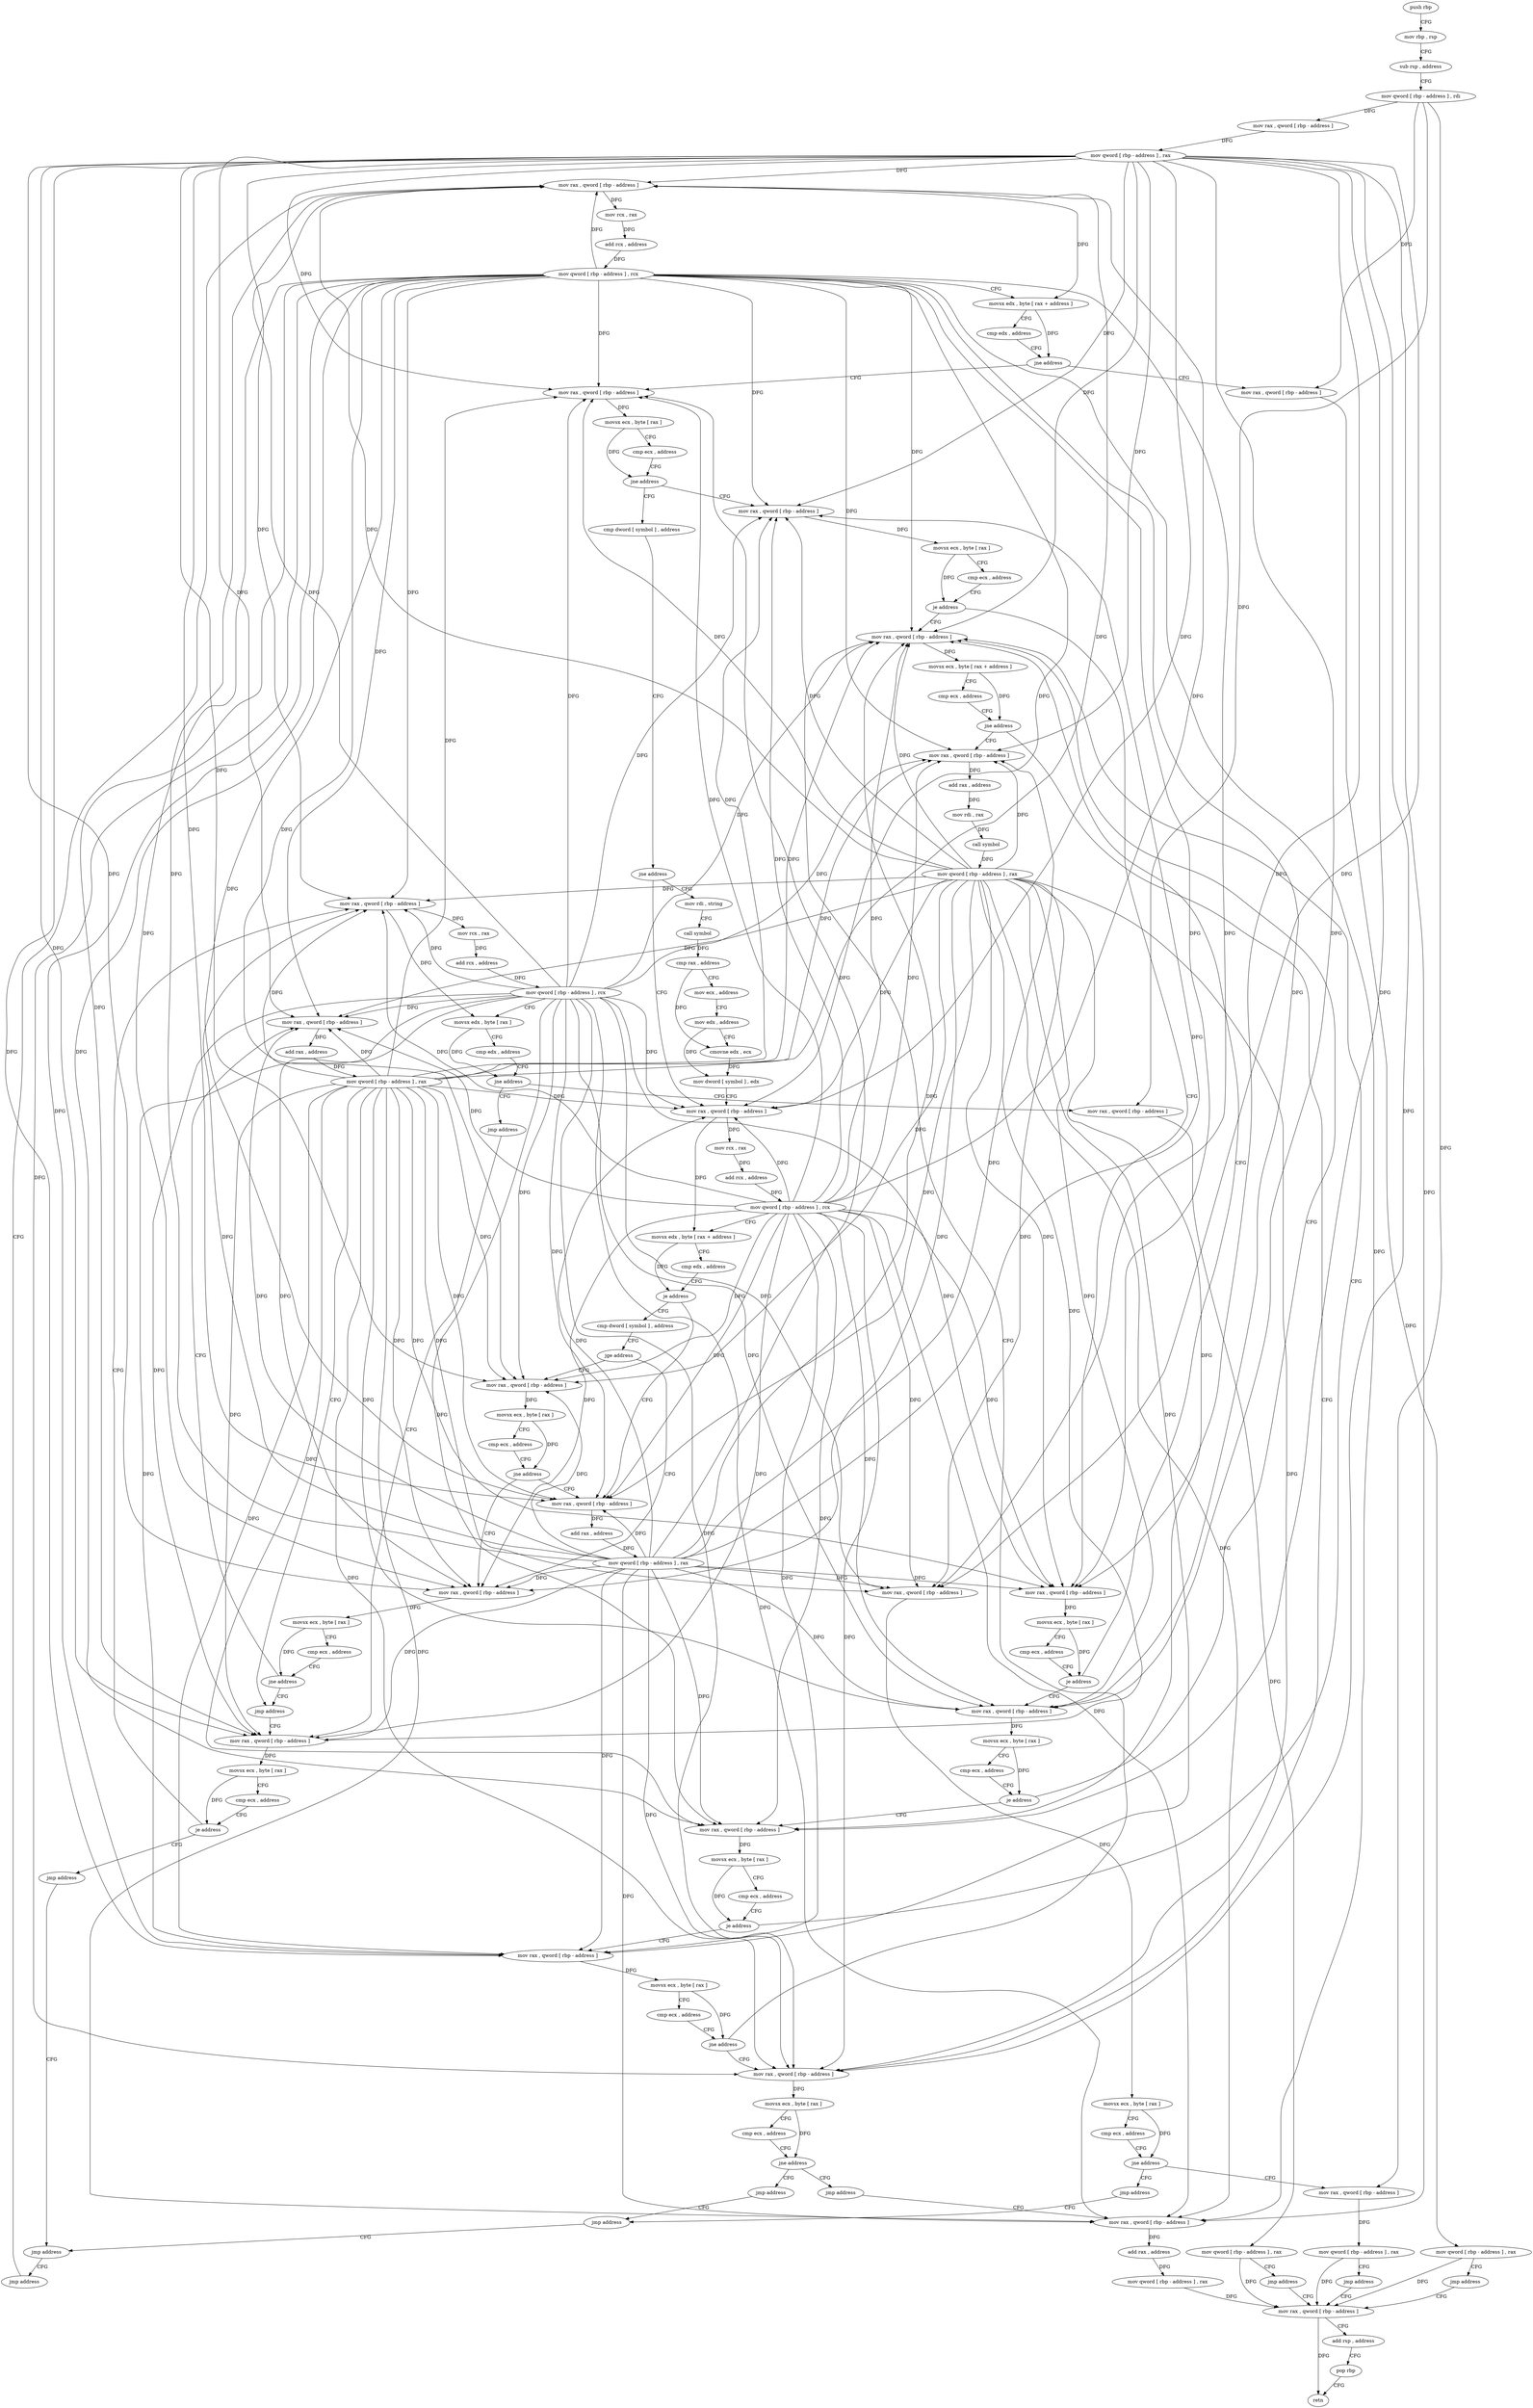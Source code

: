 digraph "func" {
"4629312" [label = "push rbp" ]
"4629313" [label = "mov rbp , rsp" ]
"4629316" [label = "sub rsp , address" ]
"4629320" [label = "mov qword [ rbp - address ] , rdi" ]
"4629324" [label = "mov rax , qword [ rbp - address ]" ]
"4629328" [label = "mov qword [ rbp - address ] , rax" ]
"4629332" [label = "mov rax , qword [ rbp - address ]" ]
"4629376" [label = "mov rax , qword [ rbp - address ]" ]
"4629380" [label = "movsx ecx , byte [ rax ]" ]
"4629383" [label = "cmp ecx , address" ]
"4629386" [label = "jne address" ]
"4629624" [label = "mov rax , qword [ rbp - address ]" ]
"4629392" [label = "cmp dword [ symbol ] , address" ]
"4629363" [label = "mov rax , qword [ rbp - address ]" ]
"4629367" [label = "mov qword [ rbp - address ] , rax" ]
"4629371" [label = "jmp address" ]
"4629832" [label = "mov rax , qword [ rbp - address ]" ]
"4629628" [label = "movsx ecx , byte [ rax ]" ]
"4629631" [label = "cmp ecx , address" ]
"4629634" [label = "je address" ]
"4629704" [label = "mov rax , qword [ rbp - address ]" ]
"4629640" [label = "mov rax , qword [ rbp - address ]" ]
"4629400" [label = "jne address" ]
"4629445" [label = "mov rax , qword [ rbp - address ]" ]
"4629406" [label = "mov rdi , string" ]
"4629836" [label = "add rsp , address" ]
"4629840" [label = "pop rbp" ]
"4629841" [label = "retn" ]
"4629708" [label = "movsx ecx , byte [ rax + address ]" ]
"4629712" [label = "cmp ecx , address" ]
"4629715" [label = "jne address" ]
"4629777" [label = "mov rax , qword [ rbp - address ]" ]
"4629721" [label = "mov rax , qword [ rbp - address ]" ]
"4629644" [label = "movsx ecx , byte [ rax ]" ]
"4629647" [label = "cmp ecx , address" ]
"4629650" [label = "je address" ]
"4629656" [label = "mov rax , qword [ rbp - address ]" ]
"4629449" [label = "mov rcx , rax" ]
"4629452" [label = "add rcx , address" ]
"4629459" [label = "mov qword [ rbp - address ] , rcx" ]
"4629463" [label = "movsx edx , byte [ rax + address ]" ]
"4629467" [label = "cmp edx , address" ]
"4629470" [label = "je address" ]
"4629506" [label = "mov rax , qword [ rbp - address ]" ]
"4629476" [label = "cmp dword [ symbol ] , address" ]
"4629416" [label = "call symbol" ]
"4629421" [label = "cmp rax , address" ]
"4629425" [label = "mov ecx , address" ]
"4629430" [label = "mov edx , address" ]
"4629435" [label = "cmovne edx , ecx" ]
"4629438" [label = "mov dword [ symbol ] , edx" ]
"4629781" [label = "movsx ecx , byte [ rax ]" ]
"4629784" [label = "cmp ecx , address" ]
"4629787" [label = "jne address" ]
"4629798" [label = "jmp address" ]
"4629793" [label = "jmp address" ]
"4629725" [label = "add rax , address" ]
"4629731" [label = "mov rdi , rax" ]
"4629734" [label = "call symbol" ]
"4629739" [label = "mov qword [ rbp - address ] , rax" ]
"4629743" [label = "mov rax , qword [ rbp - address ]" ]
"4629747" [label = "movsx ecx , byte [ rax ]" ]
"4629750" [label = "cmp ecx , address" ]
"4629753" [label = "jne address" ]
"4629772" [label = "jmp address" ]
"4629759" [label = "mov rax , qword [ rbp - address ]" ]
"4629660" [label = "movsx ecx , byte [ rax ]" ]
"4629663" [label = "cmp ecx , address" ]
"4629666" [label = "je address" ]
"4629672" [label = "mov rax , qword [ rbp - address ]" ]
"4629510" [label = "add rax , address" ]
"4629516" [label = "mov qword [ rbp - address ] , rax" ]
"4629520" [label = "mov rax , qword [ rbp - address ]" ]
"4629484" [label = "jge address" ]
"4629490" [label = "mov rax , qword [ rbp - address ]" ]
"4629803" [label = "jmp address" ]
"4629818" [label = "mov rax , qword [ rbp - address ]" ]
"4629763" [label = "mov qword [ rbp - address ] , rax" ]
"4629767" [label = "jmp address" ]
"4629676" [label = "movsx ecx , byte [ rax ]" ]
"4629679" [label = "cmp ecx , address" ]
"4629682" [label = "je address" ]
"4629688" [label = "mov rax , qword [ rbp - address ]" ]
"4629550" [label = "jmp address" ]
"4629555" [label = "mov rax , qword [ rbp - address ]" ]
"4629536" [label = "mov rax , qword [ rbp - address ]" ]
"4629540" [label = "add rax , address" ]
"4629546" [label = "mov qword [ rbp - address ] , rax" ]
"4629524" [label = "movsx ecx , byte [ rax ]" ]
"4629527" [label = "cmp ecx , address" ]
"4629530" [label = "jne address" ]
"4629494" [label = "movsx ecx , byte [ rax ]" ]
"4629497" [label = "cmp ecx , address" ]
"4629500" [label = "jne address" ]
"4629808" [label = "jmp address" ]
"4629822" [label = "add rax , address" ]
"4629828" [label = "mov qword [ rbp - address ] , rax" ]
"4629692" [label = "movsx ecx , byte [ rax ]" ]
"4629695" [label = "cmp ecx , address" ]
"4629698" [label = "jne address" ]
"4629559" [label = "movsx ecx , byte [ rax ]" ]
"4629562" [label = "cmp ecx , address" ]
"4629565" [label = "je address" ]
"4629619" [label = "jmp address" ]
"4629571" [label = "mov rax , qword [ rbp - address ]" ]
"4629813" [label = "jmp address" ]
"4629575" [label = "mov rcx , rax" ]
"4629578" [label = "add rcx , address" ]
"4629585" [label = "mov qword [ rbp - address ] , rcx" ]
"4629589" [label = "movsx edx , byte [ rax ]" ]
"4629592" [label = "cmp edx , address" ]
"4629595" [label = "jne address" ]
"4629614" [label = "jmp address" ]
"4629601" [label = "mov rax , qword [ rbp - address ]" ]
"4629605" [label = "mov qword [ rbp - address ] , rax" ]
"4629609" [label = "jmp address" ]
"4629336" [label = "mov rcx , rax" ]
"4629339" [label = "add rcx , address" ]
"4629346" [label = "mov qword [ rbp - address ] , rcx" ]
"4629350" [label = "movsx edx , byte [ rax + address ]" ]
"4629354" [label = "cmp edx , address" ]
"4629357" [label = "jne address" ]
"4629312" -> "4629313" [ label = "CFG" ]
"4629313" -> "4629316" [ label = "CFG" ]
"4629316" -> "4629320" [ label = "CFG" ]
"4629320" -> "4629324" [ label = "DFG" ]
"4629320" -> "4629363" [ label = "DFG" ]
"4629320" -> "4629759" [ label = "DFG" ]
"4629320" -> "4629601" [ label = "DFG" ]
"4629324" -> "4629328" [ label = "DFG" ]
"4629328" -> "4629332" [ label = "DFG" ]
"4629328" -> "4629376" [ label = "DFG" ]
"4629328" -> "4629624" [ label = "DFG" ]
"4629328" -> "4629704" [ label = "DFG" ]
"4629328" -> "4629640" [ label = "DFG" ]
"4629328" -> "4629445" [ label = "DFG" ]
"4629328" -> "4629777" [ label = "DFG" ]
"4629328" -> "4629721" [ label = "DFG" ]
"4629328" -> "4629743" [ label = "DFG" ]
"4629328" -> "4629656" [ label = "DFG" ]
"4629328" -> "4629506" [ label = "DFG" ]
"4629328" -> "4629672" [ label = "DFG" ]
"4629328" -> "4629520" [ label = "DFG" ]
"4629328" -> "4629490" [ label = "DFG" ]
"4629328" -> "4629818" [ label = "DFG" ]
"4629328" -> "4629688" [ label = "DFG" ]
"4629328" -> "4629536" [ label = "DFG" ]
"4629328" -> "4629555" [ label = "DFG" ]
"4629328" -> "4629571" [ label = "DFG" ]
"4629332" -> "4629336" [ label = "DFG" ]
"4629332" -> "4629350" [ label = "DFG" ]
"4629376" -> "4629380" [ label = "DFG" ]
"4629380" -> "4629383" [ label = "CFG" ]
"4629380" -> "4629386" [ label = "DFG" ]
"4629383" -> "4629386" [ label = "CFG" ]
"4629386" -> "4629624" [ label = "CFG" ]
"4629386" -> "4629392" [ label = "CFG" ]
"4629624" -> "4629628" [ label = "DFG" ]
"4629392" -> "4629400" [ label = "CFG" ]
"4629363" -> "4629367" [ label = "DFG" ]
"4629367" -> "4629371" [ label = "CFG" ]
"4629367" -> "4629832" [ label = "DFG" ]
"4629371" -> "4629832" [ label = "CFG" ]
"4629832" -> "4629836" [ label = "CFG" ]
"4629832" -> "4629841" [ label = "DFG" ]
"4629628" -> "4629631" [ label = "CFG" ]
"4629628" -> "4629634" [ label = "DFG" ]
"4629631" -> "4629634" [ label = "CFG" ]
"4629634" -> "4629704" [ label = "CFG" ]
"4629634" -> "4629640" [ label = "CFG" ]
"4629704" -> "4629708" [ label = "DFG" ]
"4629640" -> "4629644" [ label = "DFG" ]
"4629400" -> "4629445" [ label = "CFG" ]
"4629400" -> "4629406" [ label = "CFG" ]
"4629445" -> "4629449" [ label = "DFG" ]
"4629445" -> "4629463" [ label = "DFG" ]
"4629406" -> "4629416" [ label = "CFG" ]
"4629836" -> "4629840" [ label = "CFG" ]
"4629840" -> "4629841" [ label = "CFG" ]
"4629708" -> "4629712" [ label = "CFG" ]
"4629708" -> "4629715" [ label = "DFG" ]
"4629712" -> "4629715" [ label = "CFG" ]
"4629715" -> "4629777" [ label = "CFG" ]
"4629715" -> "4629721" [ label = "CFG" ]
"4629777" -> "4629781" [ label = "DFG" ]
"4629721" -> "4629725" [ label = "DFG" ]
"4629644" -> "4629647" [ label = "CFG" ]
"4629644" -> "4629650" [ label = "DFG" ]
"4629647" -> "4629650" [ label = "CFG" ]
"4629650" -> "4629704" [ label = "CFG" ]
"4629650" -> "4629656" [ label = "CFG" ]
"4629656" -> "4629660" [ label = "DFG" ]
"4629449" -> "4629452" [ label = "DFG" ]
"4629452" -> "4629459" [ label = "DFG" ]
"4629459" -> "4629463" [ label = "CFG" ]
"4629459" -> "4629332" [ label = "DFG" ]
"4629459" -> "4629376" [ label = "DFG" ]
"4629459" -> "4629624" [ label = "DFG" ]
"4629459" -> "4629704" [ label = "DFG" ]
"4629459" -> "4629640" [ label = "DFG" ]
"4629459" -> "4629445" [ label = "DFG" ]
"4629459" -> "4629777" [ label = "DFG" ]
"4629459" -> "4629721" [ label = "DFG" ]
"4629459" -> "4629743" [ label = "DFG" ]
"4629459" -> "4629656" [ label = "DFG" ]
"4629459" -> "4629506" [ label = "DFG" ]
"4629459" -> "4629672" [ label = "DFG" ]
"4629459" -> "4629520" [ label = "DFG" ]
"4629459" -> "4629490" [ label = "DFG" ]
"4629459" -> "4629818" [ label = "DFG" ]
"4629459" -> "4629688" [ label = "DFG" ]
"4629459" -> "4629536" [ label = "DFG" ]
"4629459" -> "4629555" [ label = "DFG" ]
"4629459" -> "4629571" [ label = "DFG" ]
"4629463" -> "4629467" [ label = "CFG" ]
"4629463" -> "4629470" [ label = "DFG" ]
"4629467" -> "4629470" [ label = "CFG" ]
"4629470" -> "4629506" [ label = "CFG" ]
"4629470" -> "4629476" [ label = "CFG" ]
"4629506" -> "4629510" [ label = "DFG" ]
"4629476" -> "4629484" [ label = "CFG" ]
"4629416" -> "4629421" [ label = "DFG" ]
"4629421" -> "4629425" [ label = "CFG" ]
"4629421" -> "4629435" [ label = "DFG" ]
"4629425" -> "4629430" [ label = "CFG" ]
"4629430" -> "4629435" [ label = "CFG" ]
"4629430" -> "4629438" [ label = "DFG" ]
"4629435" -> "4629438" [ label = "DFG" ]
"4629438" -> "4629445" [ label = "CFG" ]
"4629781" -> "4629784" [ label = "CFG" ]
"4629781" -> "4629787" [ label = "DFG" ]
"4629784" -> "4629787" [ label = "CFG" ]
"4629787" -> "4629798" [ label = "CFG" ]
"4629787" -> "4629793" [ label = "CFG" ]
"4629798" -> "4629803" [ label = "CFG" ]
"4629793" -> "4629818" [ label = "CFG" ]
"4629725" -> "4629731" [ label = "DFG" ]
"4629731" -> "4629734" [ label = "DFG" ]
"4629734" -> "4629739" [ label = "DFG" ]
"4629739" -> "4629743" [ label = "DFG" ]
"4629739" -> "4629332" [ label = "DFG" ]
"4629739" -> "4629376" [ label = "DFG" ]
"4629739" -> "4629624" [ label = "DFG" ]
"4629739" -> "4629704" [ label = "DFG" ]
"4629739" -> "4629640" [ label = "DFG" ]
"4629739" -> "4629445" [ label = "DFG" ]
"4629739" -> "4629777" [ label = "DFG" ]
"4629739" -> "4629721" [ label = "DFG" ]
"4629739" -> "4629656" [ label = "DFG" ]
"4629739" -> "4629506" [ label = "DFG" ]
"4629739" -> "4629672" [ label = "DFG" ]
"4629739" -> "4629520" [ label = "DFG" ]
"4629739" -> "4629490" [ label = "DFG" ]
"4629739" -> "4629818" [ label = "DFG" ]
"4629739" -> "4629688" [ label = "DFG" ]
"4629739" -> "4629536" [ label = "DFG" ]
"4629739" -> "4629555" [ label = "DFG" ]
"4629739" -> "4629571" [ label = "DFG" ]
"4629743" -> "4629747" [ label = "DFG" ]
"4629747" -> "4629750" [ label = "CFG" ]
"4629747" -> "4629753" [ label = "DFG" ]
"4629750" -> "4629753" [ label = "CFG" ]
"4629753" -> "4629772" [ label = "CFG" ]
"4629753" -> "4629759" [ label = "CFG" ]
"4629772" -> "4629803" [ label = "CFG" ]
"4629759" -> "4629763" [ label = "DFG" ]
"4629660" -> "4629663" [ label = "CFG" ]
"4629660" -> "4629666" [ label = "DFG" ]
"4629663" -> "4629666" [ label = "CFG" ]
"4629666" -> "4629704" [ label = "CFG" ]
"4629666" -> "4629672" [ label = "CFG" ]
"4629672" -> "4629676" [ label = "DFG" ]
"4629510" -> "4629516" [ label = "DFG" ]
"4629516" -> "4629520" [ label = "DFG" ]
"4629516" -> "4629332" [ label = "DFG" ]
"4629516" -> "4629376" [ label = "DFG" ]
"4629516" -> "4629624" [ label = "DFG" ]
"4629516" -> "4629704" [ label = "DFG" ]
"4629516" -> "4629640" [ label = "DFG" ]
"4629516" -> "4629445" [ label = "DFG" ]
"4629516" -> "4629777" [ label = "DFG" ]
"4629516" -> "4629721" [ label = "DFG" ]
"4629516" -> "4629743" [ label = "DFG" ]
"4629516" -> "4629656" [ label = "DFG" ]
"4629516" -> "4629506" [ label = "DFG" ]
"4629516" -> "4629672" [ label = "DFG" ]
"4629516" -> "4629490" [ label = "DFG" ]
"4629516" -> "4629818" [ label = "DFG" ]
"4629516" -> "4629688" [ label = "DFG" ]
"4629516" -> "4629536" [ label = "DFG" ]
"4629516" -> "4629555" [ label = "DFG" ]
"4629516" -> "4629571" [ label = "DFG" ]
"4629520" -> "4629524" [ label = "DFG" ]
"4629484" -> "4629520" [ label = "CFG" ]
"4629484" -> "4629490" [ label = "CFG" ]
"4629490" -> "4629494" [ label = "DFG" ]
"4629803" -> "4629808" [ label = "CFG" ]
"4629818" -> "4629822" [ label = "DFG" ]
"4629763" -> "4629767" [ label = "CFG" ]
"4629763" -> "4629832" [ label = "DFG" ]
"4629767" -> "4629832" [ label = "CFG" ]
"4629676" -> "4629679" [ label = "CFG" ]
"4629676" -> "4629682" [ label = "DFG" ]
"4629679" -> "4629682" [ label = "CFG" ]
"4629682" -> "4629704" [ label = "CFG" ]
"4629682" -> "4629688" [ label = "CFG" ]
"4629688" -> "4629692" [ label = "DFG" ]
"4629550" -> "4629555" [ label = "CFG" ]
"4629555" -> "4629559" [ label = "DFG" ]
"4629536" -> "4629540" [ label = "DFG" ]
"4629540" -> "4629546" [ label = "DFG" ]
"4629546" -> "4629550" [ label = "CFG" ]
"4629546" -> "4629332" [ label = "DFG" ]
"4629546" -> "4629376" [ label = "DFG" ]
"4629546" -> "4629624" [ label = "DFG" ]
"4629546" -> "4629704" [ label = "DFG" ]
"4629546" -> "4629640" [ label = "DFG" ]
"4629546" -> "4629445" [ label = "DFG" ]
"4629546" -> "4629777" [ label = "DFG" ]
"4629546" -> "4629721" [ label = "DFG" ]
"4629546" -> "4629743" [ label = "DFG" ]
"4629546" -> "4629656" [ label = "DFG" ]
"4629546" -> "4629506" [ label = "DFG" ]
"4629546" -> "4629672" [ label = "DFG" ]
"4629546" -> "4629520" [ label = "DFG" ]
"4629546" -> "4629490" [ label = "DFG" ]
"4629546" -> "4629818" [ label = "DFG" ]
"4629546" -> "4629688" [ label = "DFG" ]
"4629546" -> "4629536" [ label = "DFG" ]
"4629546" -> "4629555" [ label = "DFG" ]
"4629546" -> "4629571" [ label = "DFG" ]
"4629524" -> "4629527" [ label = "CFG" ]
"4629524" -> "4629530" [ label = "DFG" ]
"4629527" -> "4629530" [ label = "CFG" ]
"4629530" -> "4629550" [ label = "CFG" ]
"4629530" -> "4629536" [ label = "CFG" ]
"4629494" -> "4629497" [ label = "CFG" ]
"4629494" -> "4629500" [ label = "DFG" ]
"4629497" -> "4629500" [ label = "CFG" ]
"4629500" -> "4629520" [ label = "CFG" ]
"4629500" -> "4629506" [ label = "CFG" ]
"4629808" -> "4629813" [ label = "CFG" ]
"4629822" -> "4629828" [ label = "DFG" ]
"4629828" -> "4629832" [ label = "DFG" ]
"4629692" -> "4629695" [ label = "CFG" ]
"4629692" -> "4629698" [ label = "DFG" ]
"4629695" -> "4629698" [ label = "CFG" ]
"4629698" -> "4629777" [ label = "CFG" ]
"4629698" -> "4629704" [ label = "CFG" ]
"4629559" -> "4629562" [ label = "CFG" ]
"4629559" -> "4629565" [ label = "DFG" ]
"4629562" -> "4629565" [ label = "CFG" ]
"4629565" -> "4629619" [ label = "CFG" ]
"4629565" -> "4629571" [ label = "CFG" ]
"4629619" -> "4629808" [ label = "CFG" ]
"4629571" -> "4629575" [ label = "DFG" ]
"4629571" -> "4629589" [ label = "DFG" ]
"4629813" -> "4629332" [ label = "CFG" ]
"4629575" -> "4629578" [ label = "DFG" ]
"4629578" -> "4629585" [ label = "DFG" ]
"4629585" -> "4629589" [ label = "CFG" ]
"4629585" -> "4629332" [ label = "DFG" ]
"4629585" -> "4629376" [ label = "DFG" ]
"4629585" -> "4629624" [ label = "DFG" ]
"4629585" -> "4629704" [ label = "DFG" ]
"4629585" -> "4629640" [ label = "DFG" ]
"4629585" -> "4629445" [ label = "DFG" ]
"4629585" -> "4629777" [ label = "DFG" ]
"4629585" -> "4629721" [ label = "DFG" ]
"4629585" -> "4629743" [ label = "DFG" ]
"4629585" -> "4629656" [ label = "DFG" ]
"4629585" -> "4629506" [ label = "DFG" ]
"4629585" -> "4629672" [ label = "DFG" ]
"4629585" -> "4629520" [ label = "DFG" ]
"4629585" -> "4629490" [ label = "DFG" ]
"4629585" -> "4629818" [ label = "DFG" ]
"4629585" -> "4629688" [ label = "DFG" ]
"4629585" -> "4629536" [ label = "DFG" ]
"4629585" -> "4629555" [ label = "DFG" ]
"4629585" -> "4629571" [ label = "DFG" ]
"4629589" -> "4629592" [ label = "CFG" ]
"4629589" -> "4629595" [ label = "DFG" ]
"4629592" -> "4629595" [ label = "CFG" ]
"4629595" -> "4629614" [ label = "CFG" ]
"4629595" -> "4629601" [ label = "CFG" ]
"4629614" -> "4629555" [ label = "CFG" ]
"4629601" -> "4629605" [ label = "DFG" ]
"4629605" -> "4629609" [ label = "CFG" ]
"4629605" -> "4629832" [ label = "DFG" ]
"4629609" -> "4629832" [ label = "CFG" ]
"4629336" -> "4629339" [ label = "DFG" ]
"4629339" -> "4629346" [ label = "DFG" ]
"4629346" -> "4629350" [ label = "CFG" ]
"4629346" -> "4629332" [ label = "DFG" ]
"4629346" -> "4629376" [ label = "DFG" ]
"4629346" -> "4629624" [ label = "DFG" ]
"4629346" -> "4629704" [ label = "DFG" ]
"4629346" -> "4629640" [ label = "DFG" ]
"4629346" -> "4629445" [ label = "DFG" ]
"4629346" -> "4629777" [ label = "DFG" ]
"4629346" -> "4629721" [ label = "DFG" ]
"4629346" -> "4629743" [ label = "DFG" ]
"4629346" -> "4629656" [ label = "DFG" ]
"4629346" -> "4629506" [ label = "DFG" ]
"4629346" -> "4629672" [ label = "DFG" ]
"4629346" -> "4629520" [ label = "DFG" ]
"4629346" -> "4629490" [ label = "DFG" ]
"4629346" -> "4629818" [ label = "DFG" ]
"4629346" -> "4629688" [ label = "DFG" ]
"4629346" -> "4629536" [ label = "DFG" ]
"4629346" -> "4629555" [ label = "DFG" ]
"4629346" -> "4629571" [ label = "DFG" ]
"4629350" -> "4629354" [ label = "CFG" ]
"4629350" -> "4629357" [ label = "DFG" ]
"4629354" -> "4629357" [ label = "CFG" ]
"4629357" -> "4629376" [ label = "CFG" ]
"4629357" -> "4629363" [ label = "CFG" ]
}
